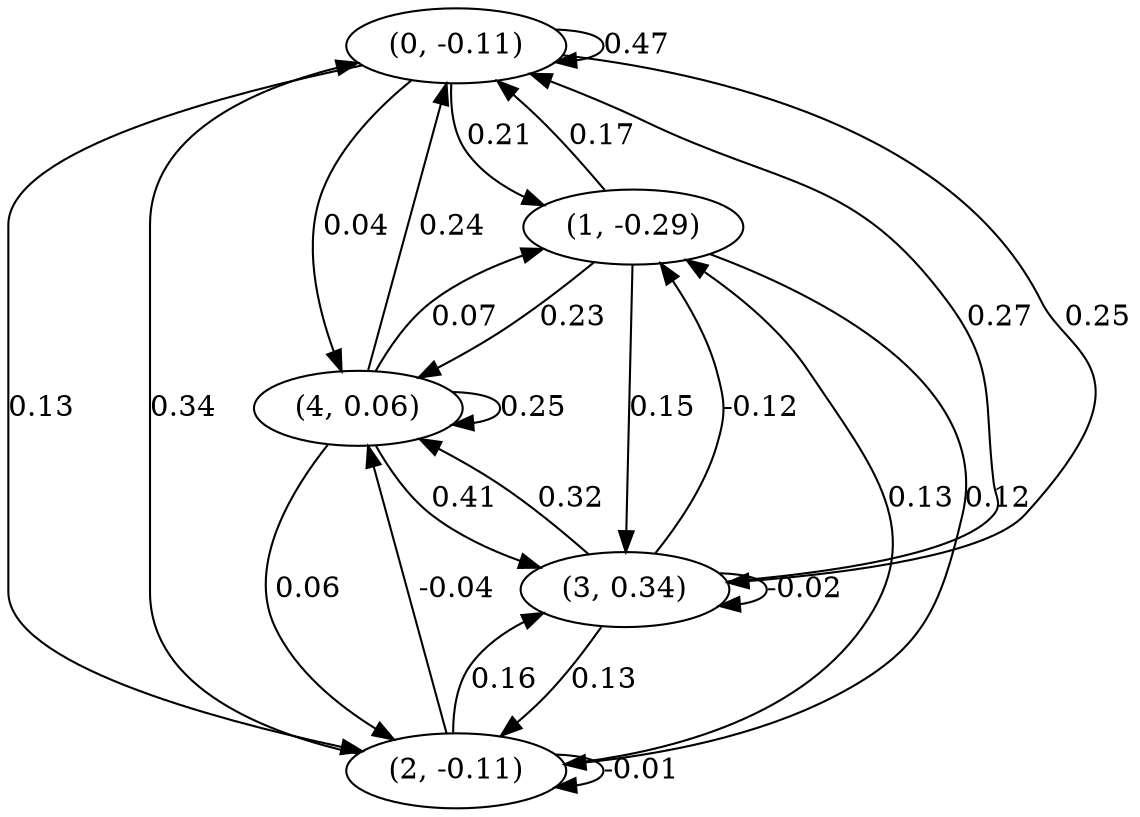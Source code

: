 digraph {
    0 [ label = "(0, -0.11)" ]
    1 [ label = "(1, -0.29)" ]
    2 [ label = "(2, -0.11)" ]
    3 [ label = "(3, 0.34)" ]
    4 [ label = "(4, 0.06)" ]
    0 -> 0 [ label = "0.47" ]
    2 -> 2 [ label = "-0.01" ]
    3 -> 3 [ label = "-0.02" ]
    4 -> 4 [ label = "0.25" ]
    1 -> 0 [ label = "0.17" ]
    2 -> 0 [ label = "0.34" ]
    3 -> 0 [ label = "0.27" ]
    4 -> 0 [ label = "0.24" ]
    0 -> 1 [ label = "0.21" ]
    2 -> 1 [ label = "0.13" ]
    3 -> 1 [ label = "-0.12" ]
    4 -> 1 [ label = "0.07" ]
    0 -> 2 [ label = "0.13" ]
    1 -> 2 [ label = "0.12" ]
    3 -> 2 [ label = "0.13" ]
    4 -> 2 [ label = "0.06" ]
    0 -> 3 [ label = "0.25" ]
    1 -> 3 [ label = "0.15" ]
    2 -> 3 [ label = "0.16" ]
    4 -> 3 [ label = "0.41" ]
    0 -> 4 [ label = "0.04" ]
    1 -> 4 [ label = "0.23" ]
    2 -> 4 [ label = "-0.04" ]
    3 -> 4 [ label = "0.32" ]
}

